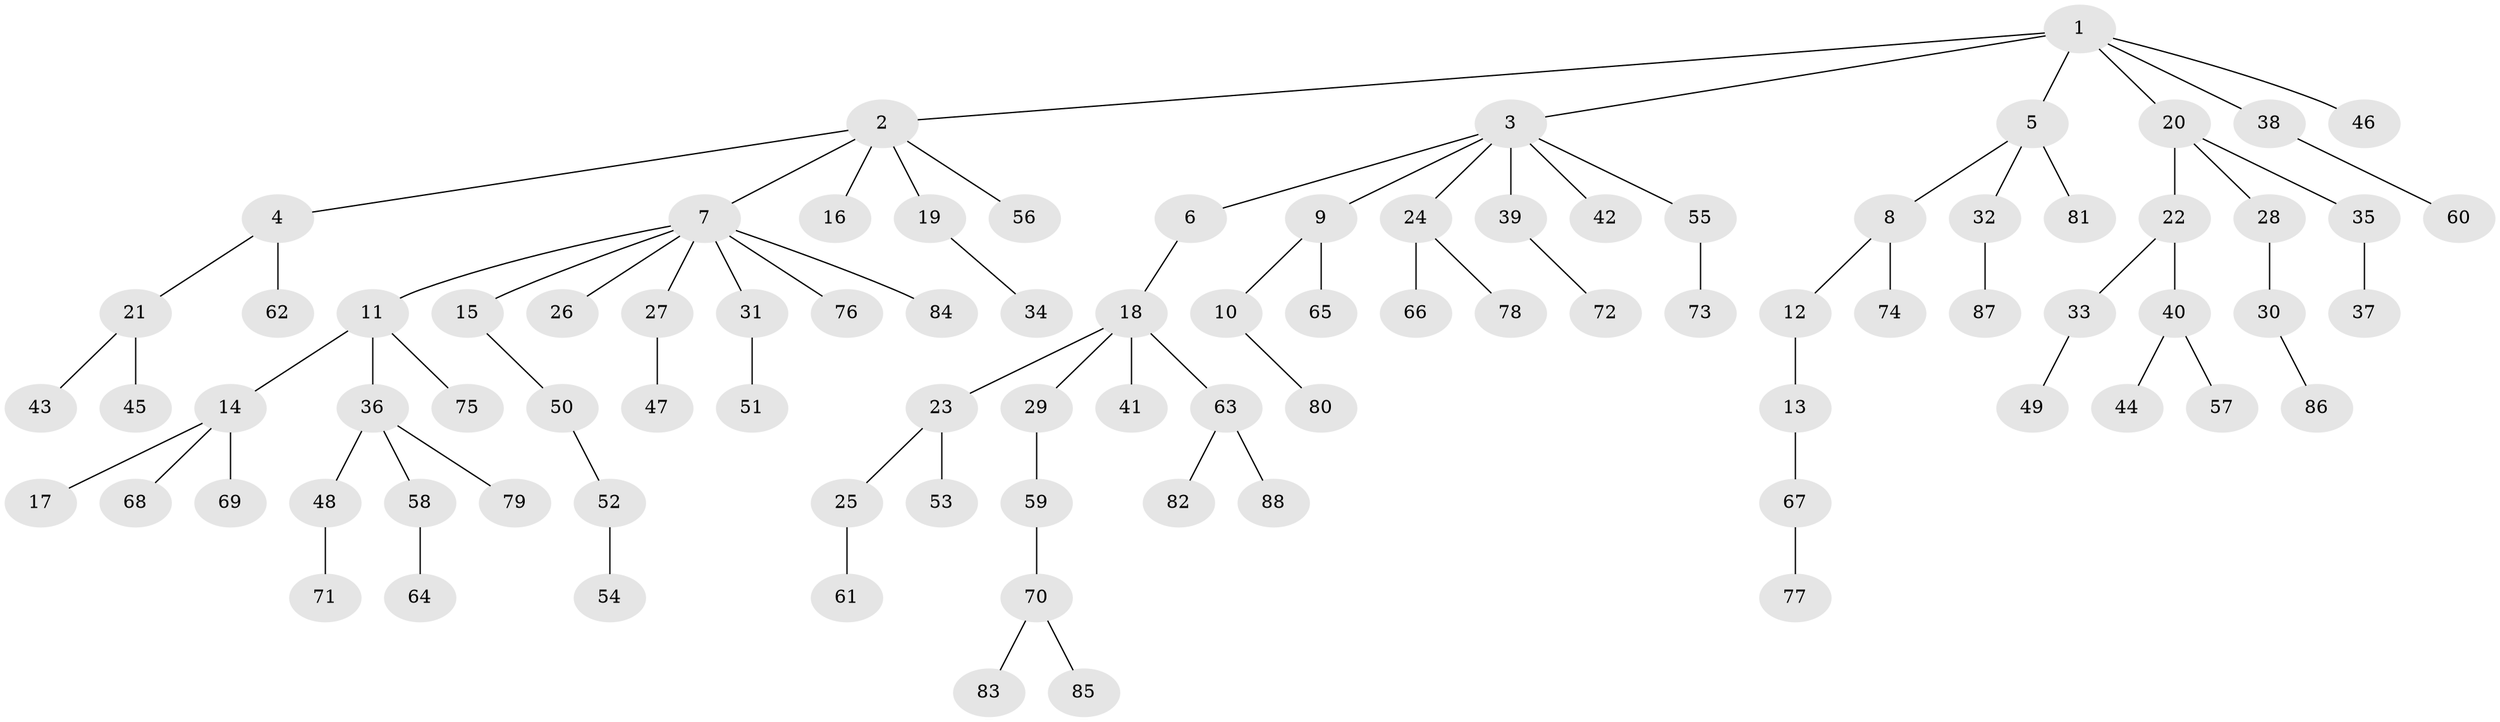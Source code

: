 // coarse degree distribution, {4: 0.18518518518518517, 1: 0.5925925925925926, 3: 0.037037037037037035, 2: 0.14814814814814814, 5: 0.037037037037037035}
// Generated by graph-tools (version 1.1) at 2025/37/03/04/25 23:37:26]
// undirected, 88 vertices, 87 edges
graph export_dot {
  node [color=gray90,style=filled];
  1;
  2;
  3;
  4;
  5;
  6;
  7;
  8;
  9;
  10;
  11;
  12;
  13;
  14;
  15;
  16;
  17;
  18;
  19;
  20;
  21;
  22;
  23;
  24;
  25;
  26;
  27;
  28;
  29;
  30;
  31;
  32;
  33;
  34;
  35;
  36;
  37;
  38;
  39;
  40;
  41;
  42;
  43;
  44;
  45;
  46;
  47;
  48;
  49;
  50;
  51;
  52;
  53;
  54;
  55;
  56;
  57;
  58;
  59;
  60;
  61;
  62;
  63;
  64;
  65;
  66;
  67;
  68;
  69;
  70;
  71;
  72;
  73;
  74;
  75;
  76;
  77;
  78;
  79;
  80;
  81;
  82;
  83;
  84;
  85;
  86;
  87;
  88;
  1 -- 2;
  1 -- 3;
  1 -- 5;
  1 -- 20;
  1 -- 38;
  1 -- 46;
  2 -- 4;
  2 -- 7;
  2 -- 16;
  2 -- 19;
  2 -- 56;
  3 -- 6;
  3 -- 9;
  3 -- 24;
  3 -- 39;
  3 -- 42;
  3 -- 55;
  4 -- 21;
  4 -- 62;
  5 -- 8;
  5 -- 32;
  5 -- 81;
  6 -- 18;
  7 -- 11;
  7 -- 15;
  7 -- 26;
  7 -- 27;
  7 -- 31;
  7 -- 76;
  7 -- 84;
  8 -- 12;
  8 -- 74;
  9 -- 10;
  9 -- 65;
  10 -- 80;
  11 -- 14;
  11 -- 36;
  11 -- 75;
  12 -- 13;
  13 -- 67;
  14 -- 17;
  14 -- 68;
  14 -- 69;
  15 -- 50;
  18 -- 23;
  18 -- 29;
  18 -- 41;
  18 -- 63;
  19 -- 34;
  20 -- 22;
  20 -- 28;
  20 -- 35;
  21 -- 43;
  21 -- 45;
  22 -- 33;
  22 -- 40;
  23 -- 25;
  23 -- 53;
  24 -- 66;
  24 -- 78;
  25 -- 61;
  27 -- 47;
  28 -- 30;
  29 -- 59;
  30 -- 86;
  31 -- 51;
  32 -- 87;
  33 -- 49;
  35 -- 37;
  36 -- 48;
  36 -- 58;
  36 -- 79;
  38 -- 60;
  39 -- 72;
  40 -- 44;
  40 -- 57;
  48 -- 71;
  50 -- 52;
  52 -- 54;
  55 -- 73;
  58 -- 64;
  59 -- 70;
  63 -- 82;
  63 -- 88;
  67 -- 77;
  70 -- 83;
  70 -- 85;
}
